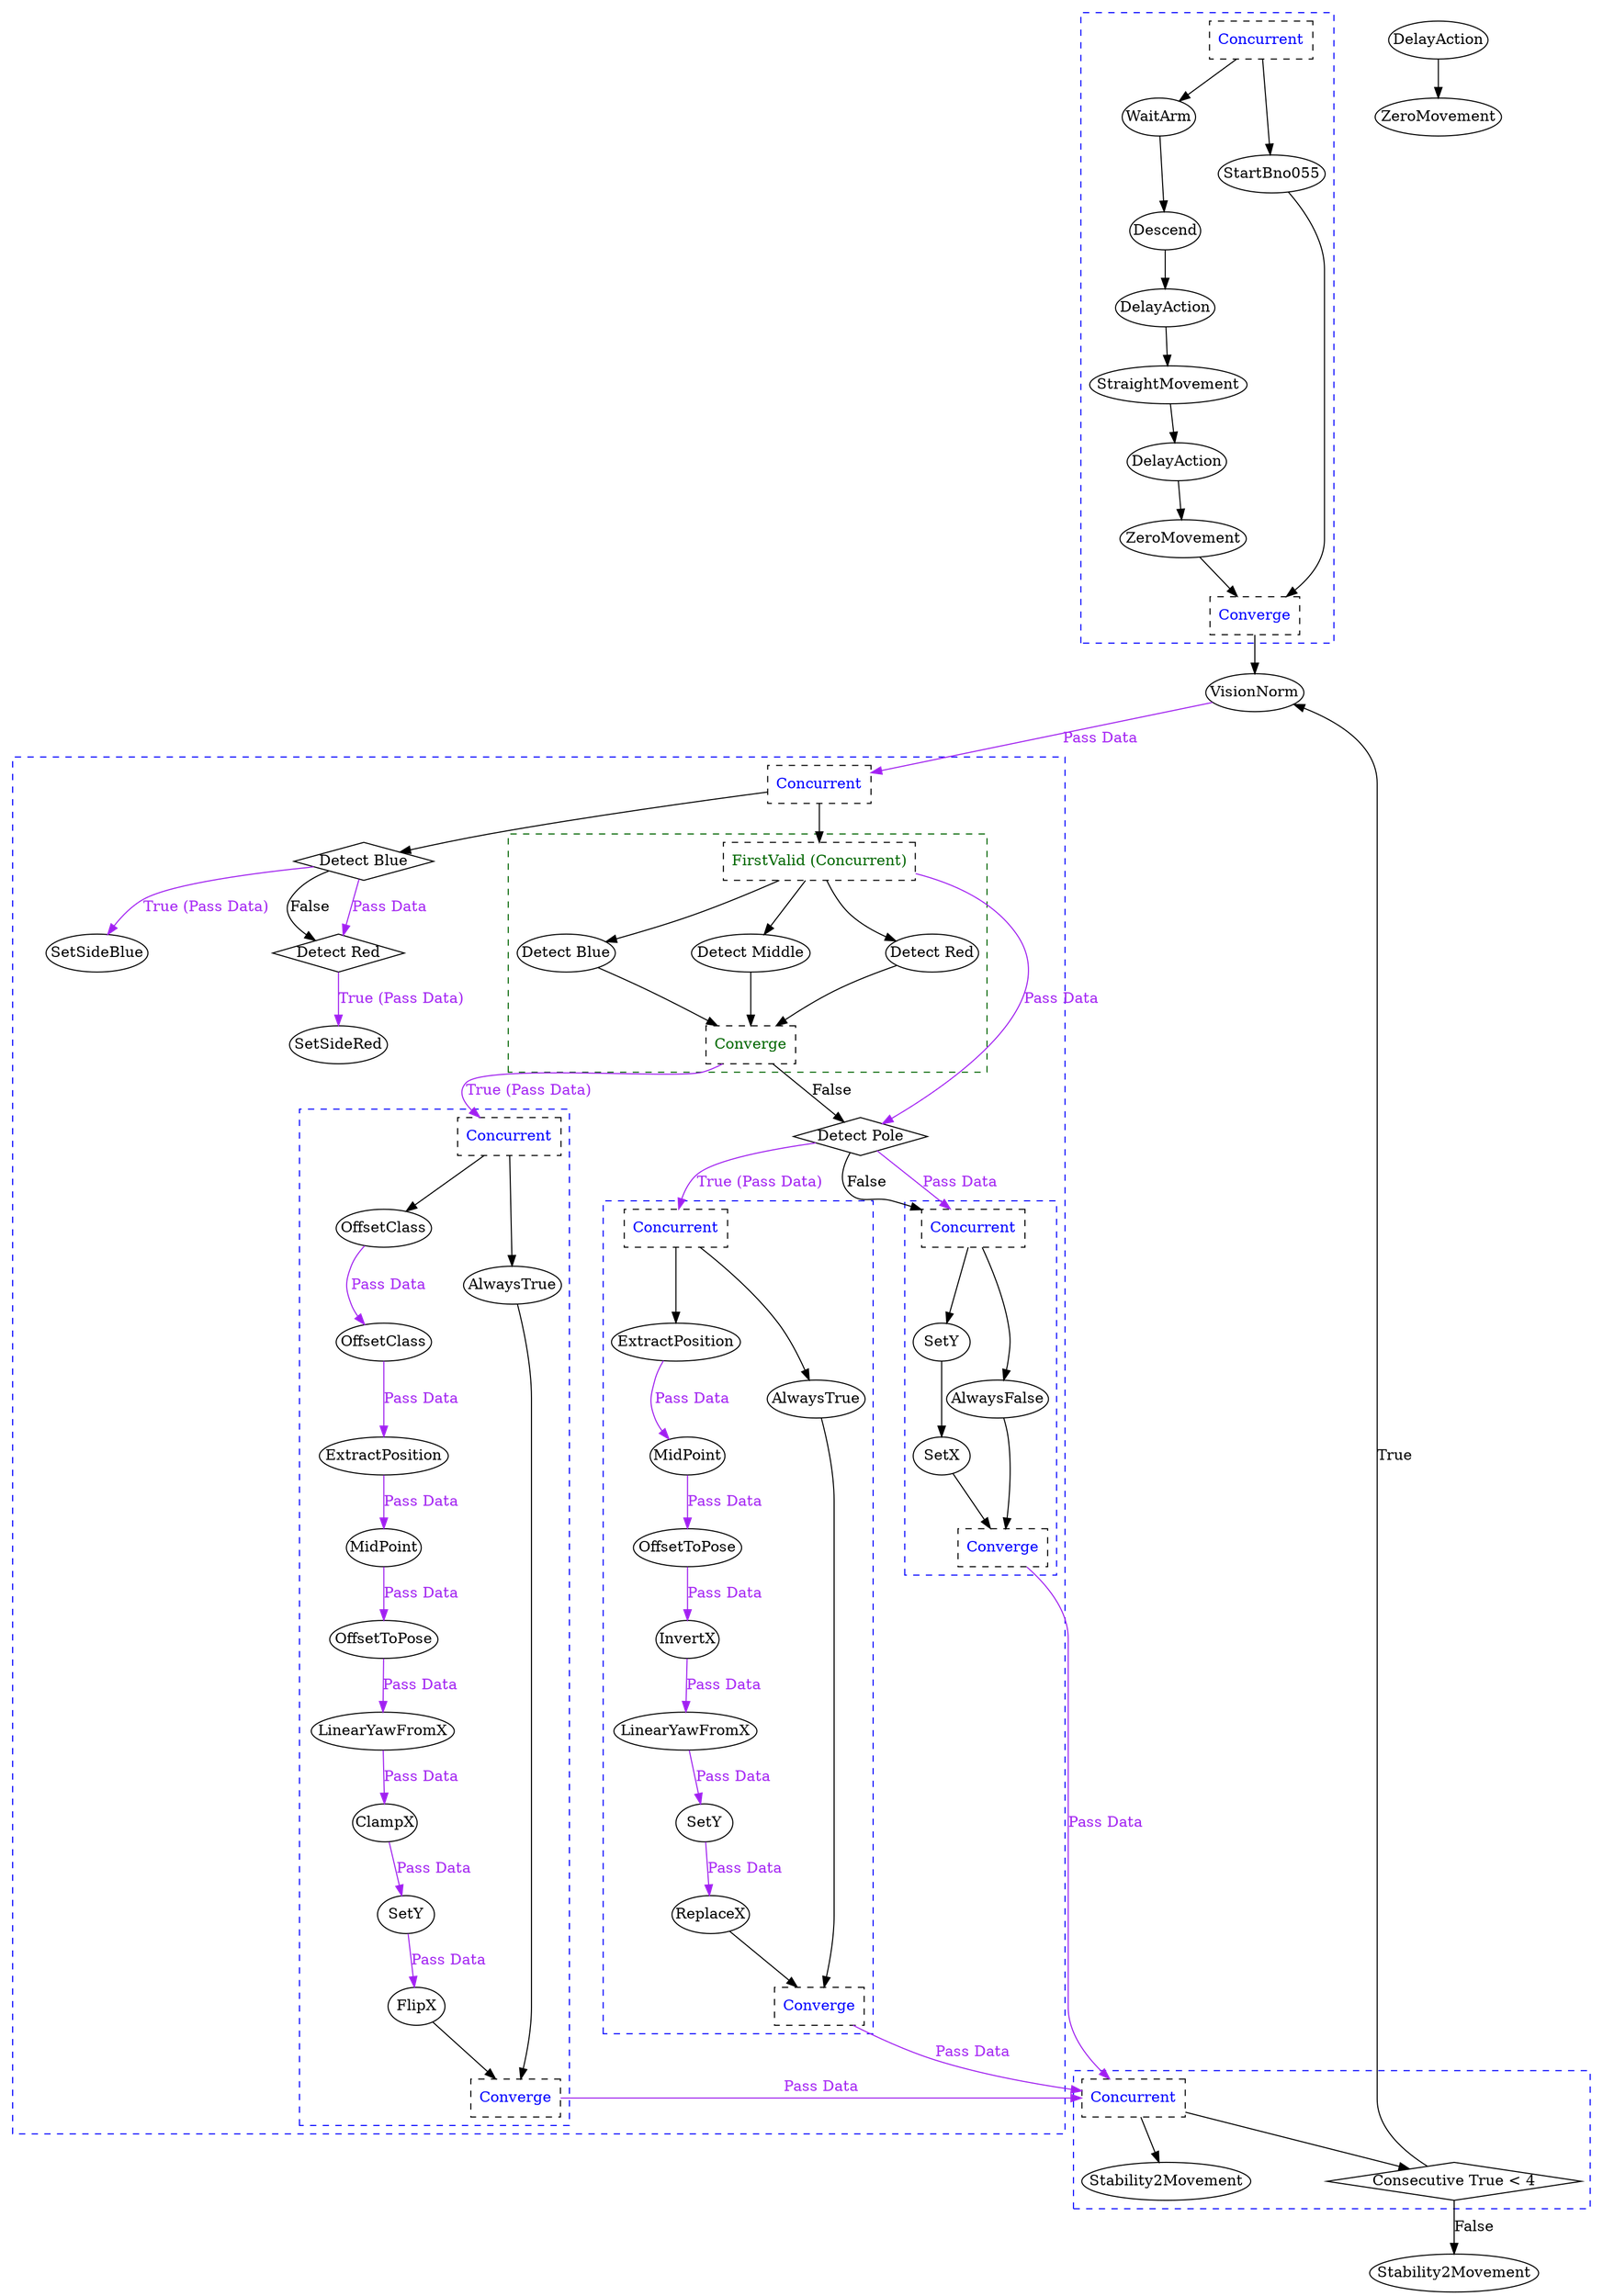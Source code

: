 digraph G {
	splines = true;
	nodesep = 1.0;
	bgcolor = "none"
	"7b9177b8-5e49-4d32-8d58-313fb834390e" [shape = diamond];
	subgraph "cluster_d155224f-59ad-4ea6-893e-96ee5c44e3c3" {
		style = dashed;
		color = blue;
		"553acef9-6d1b-46d3-8a46-19278a5ec963" -> "5ac3108c-b90f-403e-9e1f-50fcb4e10e7b" ;
		"88933cb6-68a2-4592-a35d-54e7bb226e62" -> "27432801-209a-4420-87f7-6362ca5120b9" ;
		"27432801-209a-4420-87f7-6362ca5120b9" -> "674b8de1-aae1-49f2-ab86-00ec35fe9eac" ;
		"5ac3108c-b90f-403e-9e1f-50fcb4e10e7b" -> "88933cb6-68a2-4592-a35d-54e7bb226e62" ;
		"196e3e5d-76f0-4c85-a42f-c07c7c2d5334" -> "553acef9-6d1b-46d3-8a46-19278a5ec963" ;
		"042e1804-abc7-4d4a-843a-adaf55e725d7" -> "196e3e5d-76f0-4c85-a42f-c07c7c2d5334";
		"042e1804-abc7-4d4a-843a-adaf55e725d7" -> "28c36197-a3e1-4fd6-93d3-a46989dd2ab9";
		"674b8de1-aae1-49f2-ab86-00ec35fe9eac" -> "c5406a93-b36a-4edd-a6a8-aaff13f8ce7b";
		"28c36197-a3e1-4fd6-93d3-a46989dd2ab9" -> "c5406a93-b36a-4edd-a6a8-aaff13f8ce7b";
		"042e1804-abc7-4d4a-843a-adaf55e725d7" [label = "Concurrent", shape = box, fontcolor = blue, style = dashed];
		"196e3e5d-76f0-4c85-a42f-c07c7c2d5334" [label = "WaitArm", margin = 0];
		"553acef9-6d1b-46d3-8a46-19278a5ec963" [label = "Descend", margin = 0];
		"5ac3108c-b90f-403e-9e1f-50fcb4e10e7b" [label = "DelayAction", margin = 0];
		"88933cb6-68a2-4592-a35d-54e7bb226e62" [label = "StraightMovement", margin = 0];
		"27432801-209a-4420-87f7-6362ca5120b9" [label = "DelayAction", margin = 0];
		"674b8de1-aae1-49f2-ab86-00ec35fe9eac" [label = "ZeroMovement", margin = 0];
		"28c36197-a3e1-4fd6-93d3-a46989dd2ab9" [label = "StartBno055", margin = 0];
		"c5406a93-b36a-4edd-a6a8-aaff13f8ce7b" [label = "Converge", shape = box, fontcolor = blue, style = dashed];
	}
	
	subgraph "cluster_a8690ca9-a4a4-4faa-8a32-083234883a01" {
		style = dashed;
		color = blue;
		"c5afba8f-9b50-4d7e-bbf1-af8a482fce8d" [shape = diamond];
		"d33b58e6-2c86-4164-94da-463e6bb098b7" [shape = diamond];
		"a2a6a4a9-ca38-4916-8473-e05229163e5c" [shape = diamond];
		"eff7e4c0-1095-4c49-9c99-62d6863bcabe" [shape = diamond];
		subgraph "cluster_0900bd09-9058-4bb8-a8f9-1900e4290555" {
			style = dashed;
			color = blue;
			"83d7cff0-fa18-4b0d-bd47-8daef05f7688" -> "f683b6bf-2edd-4f96-ab27-4091a28c2c90" [color = purple, fontcolor = purple, label = "Pass Data"];
			"42f09620-621d-4588-af8c-bea3220aab04" -> "83d7cff0-fa18-4b0d-bd47-8daef05f7688" [color = purple, fontcolor = purple, label = "Pass Data"];
			"25ce8cc6-b61a-4d30-b6fc-7d7537a1f466" -> "42f09620-621d-4588-af8c-bea3220aab04" [color = purple, fontcolor = purple, label = "Pass Data"];
			"5702e9e5-ea76-4a9e-9262-adcd4c59a2eb" -> "25ce8cc6-b61a-4d30-b6fc-7d7537a1f466" [color = purple, fontcolor = purple, label = "Pass Data"];
			"19295adb-b311-4b42-8363-81aa0e34a59c" -> "5702e9e5-ea76-4a9e-9262-adcd4c59a2eb" [color = purple, fontcolor = purple, label = "Pass Data"];
			"0362d22b-dcc9-493e-86ff-2a09ae81e4df" -> "19295adb-b311-4b42-8363-81aa0e34a59c" [color = purple, fontcolor = purple, label = "Pass Data"];
			"8678c59b-0d90-4c2d-81da-36dc81464f2a" -> "0362d22b-dcc9-493e-86ff-2a09ae81e4df" [color = purple, fontcolor = purple, label = "Pass Data"];
			"d619481e-4efc-435a-8364-f5d3322d270f" -> "8678c59b-0d90-4c2d-81da-36dc81464f2a" [color = purple, fontcolor = purple, label = "Pass Data"];
			"22c577c1-3c8d-4d70-8802-500271e9ba5e" -> "d619481e-4efc-435a-8364-f5d3322d270f";
			"22c577c1-3c8d-4d70-8802-500271e9ba5e" -> "b086a4ea-4d49-4223-823e-90206d20a5b3";
			"f683b6bf-2edd-4f96-ab27-4091a28c2c90" -> "37a8d09d-d9ef-4c2b-a893-5e39cb1ac8fe";
			"b086a4ea-4d49-4223-823e-90206d20a5b3" -> "37a8d09d-d9ef-4c2b-a893-5e39cb1ac8fe";
			"22c577c1-3c8d-4d70-8802-500271e9ba5e" [label = "Concurrent", shape = box, fontcolor = blue, style = dashed];
			"d619481e-4efc-435a-8364-f5d3322d270f" [label = "OffsetClass", margin = 0];
			"8678c59b-0d90-4c2d-81da-36dc81464f2a" [label = "OffsetClass", margin = 0];
			"0362d22b-dcc9-493e-86ff-2a09ae81e4df" [label = "ExtractPosition", margin = 0];
			"19295adb-b311-4b42-8363-81aa0e34a59c" [label = "MidPoint", margin = 0];
			"5702e9e5-ea76-4a9e-9262-adcd4c59a2eb" [label = "OffsetToPose", margin = 0];
			"25ce8cc6-b61a-4d30-b6fc-7d7537a1f466" [label = "LinearYawFromX", margin = 0];
			"42f09620-621d-4588-af8c-bea3220aab04" [label = "ClampX", margin = 0];
			"83d7cff0-fa18-4b0d-bd47-8daef05f7688" [label = "SetY", margin = 0];
			"f683b6bf-2edd-4f96-ab27-4091a28c2c90" [label = "FlipX", margin = 0];
			"b086a4ea-4d49-4223-823e-90206d20a5b3" [label = "AlwaysTrue", margin = 0];
			"37a8d09d-d9ef-4c2b-a893-5e39cb1ac8fe" [label = "Converge", shape = box, fontcolor = blue, style = dashed];
		}
		
		subgraph "cluster_761ff9b2-beeb-4d28-adfa-97a837756f9d" {
			style = dashed;
			color = blue;
			"2b7716cc-a79a-48e4-b8fe-6290ff06a41f" -> "df7b8146-bbdf-4421-a7bd-b6d64b6774d0" [color = purple, fontcolor = purple, label = "Pass Data"];
			"c67d8df6-c939-49c5-8b67-ed3fed021bec" -> "2b7716cc-a79a-48e4-b8fe-6290ff06a41f" [color = purple, fontcolor = purple, label = "Pass Data"];
			"d3380de8-c676-438a-be23-b9cf9d97f0e9" -> "c67d8df6-c939-49c5-8b67-ed3fed021bec" [color = purple, fontcolor = purple, label = "Pass Data"];
			"f1c4c537-e63a-4e9b-920e-ff4face0f240" -> "d3380de8-c676-438a-be23-b9cf9d97f0e9" [color = purple, fontcolor = purple, label = "Pass Data"];
			"5bba8848-911f-4149-9b58-80ba12f00313" -> "f1c4c537-e63a-4e9b-920e-ff4face0f240" [color = purple, fontcolor = purple, label = "Pass Data"];
			"2a9fb6b8-20d8-476d-b180-70c5b750df58" -> "5bba8848-911f-4149-9b58-80ba12f00313" [color = purple, fontcolor = purple, label = "Pass Data"];
			"6c126ee0-dfee-4cd2-8ea6-de320a950576" -> "2a9fb6b8-20d8-476d-b180-70c5b750df58";
			"6c126ee0-dfee-4cd2-8ea6-de320a950576" -> "5fca0647-34e1-429d-b9a8-e475d17c8f7c";
			"df7b8146-bbdf-4421-a7bd-b6d64b6774d0" -> "c5211fc2-ec19-41f1-9cff-90c4594d4151";
			"5fca0647-34e1-429d-b9a8-e475d17c8f7c" -> "c5211fc2-ec19-41f1-9cff-90c4594d4151";
			"6c126ee0-dfee-4cd2-8ea6-de320a950576" [label = "Concurrent", shape = box, fontcolor = blue, style = dashed];
			"2a9fb6b8-20d8-476d-b180-70c5b750df58" [label = "ExtractPosition", margin = 0];
			"5bba8848-911f-4149-9b58-80ba12f00313" [label = "MidPoint", margin = 0];
			"f1c4c537-e63a-4e9b-920e-ff4face0f240" [label = "OffsetToPose", margin = 0];
			"d3380de8-c676-438a-be23-b9cf9d97f0e9" [label = "InvertX", margin = 0];
			"c67d8df6-c939-49c5-8b67-ed3fed021bec" [label = "LinearYawFromX", margin = 0];
			"2b7716cc-a79a-48e4-b8fe-6290ff06a41f" [label = "SetY", margin = 0];
			"df7b8146-bbdf-4421-a7bd-b6d64b6774d0" [label = "ReplaceX", margin = 0];
			"5fca0647-34e1-429d-b9a8-e475d17c8f7c" [label = "AlwaysTrue", margin = 0];
			"c5211fc2-ec19-41f1-9cff-90c4594d4151" [label = "Converge", shape = box, fontcolor = blue, style = dashed];
		}
		
		subgraph "cluster_4f648779-17fd-4ee2-bf8b-8eac08adb65d" {
			style = dashed;
			color = blue;
			"49ab31ca-6194-4306-a40a-69e7026303cb" -> "dcf84842-d641-4722-b90e-cb1ade7b3f9a" ;
			"04024986-6fd2-4c44-8a54-b558cedaa40d" -> "49ab31ca-6194-4306-a40a-69e7026303cb";
			"04024986-6fd2-4c44-8a54-b558cedaa40d" -> "863d0caf-82e3-4ac5-98fa-70c0e43d8751";
			"dcf84842-d641-4722-b90e-cb1ade7b3f9a" -> "8495f98e-da8a-48bc-a14d-002de14325e4";
			"863d0caf-82e3-4ac5-98fa-70c0e43d8751" -> "8495f98e-da8a-48bc-a14d-002de14325e4";
			"04024986-6fd2-4c44-8a54-b558cedaa40d" [label = "Concurrent", shape = box, fontcolor = blue, style = dashed];
			"49ab31ca-6194-4306-a40a-69e7026303cb" [label = "SetY", margin = 0];
			"dcf84842-d641-4722-b90e-cb1ade7b3f9a" [label = "SetX", margin = 0];
			"863d0caf-82e3-4ac5-98fa-70c0e43d8751" [label = "AlwaysFalse", margin = 0];
			"8495f98e-da8a-48bc-a14d-002de14325e4" [label = "Converge", shape = box, fontcolor = blue, style = dashed];
		}
		
		subgraph "cluster_8f1802d9-a2d0-4335-ae1d-415b7f46ccc6" {
			style = dashed;
			color = darkgreen;
			"85c5adce-0f8a-4831-9f0b-e32d3d9e40ca" -> "c001ebd8-24d4-47b1-8222-25a18caffb27";
			"85c5adce-0f8a-4831-9f0b-e32d3d9e40ca" -> "e17d5ecc-5cfa-4aef-87a9-379e82209e5e";
			"85c5adce-0f8a-4831-9f0b-e32d3d9e40ca" -> "2a360262-a271-4deb-9ee5-993461c6ac9f";
			"c001ebd8-24d4-47b1-8222-25a18caffb27" -> "eff7e4c0-1095-4c49-9c99-62d6863bcabe";
			"e17d5ecc-5cfa-4aef-87a9-379e82209e5e" -> "eff7e4c0-1095-4c49-9c99-62d6863bcabe";
			"2a360262-a271-4deb-9ee5-993461c6ac9f" -> "eff7e4c0-1095-4c49-9c99-62d6863bcabe";
			"85c5adce-0f8a-4831-9f0b-e32d3d9e40ca" [label = "FirstValid (Concurrent)", shape = box, fontcolor = darkgreen, style = dashed];
			"c001ebd8-24d4-47b1-8222-25a18caffb27" [label = "Detect Blue", margin = 0];
			"e17d5ecc-5cfa-4aef-87a9-379e82209e5e" [label = "Detect Middle", margin = 0];
			"2a360262-a271-4deb-9ee5-993461c6ac9f" [label = "Detect Red", margin = 0];
			"eff7e4c0-1095-4c49-9c99-62d6863bcabe" [label = "Converge", shape = box, fontcolor = darkgreen, style = dashed];
		}
		
		"c5afba8f-9b50-4d7e-bbf1-af8a482fce8d" -> "566befe2-1610-4ab0-a98d-5cb34340a40a" [color = purple, fontcolor = purple, label = "True (Pass Data)"];
		"d33b58e6-2c86-4164-94da-463e6bb098b7" -> "2e5b3217-c8fe-4ebd-a31a-c7849764e151" [color = purple, fontcolor = purple, label = "True (Pass Data)"];
		"d33b58e6-2c86-4164-94da-463e6bb098b7" -> "c5afba8f-9b50-4d7e-bbf1-af8a482fce8d" [label = "False"];
		"d33b58e6-2c86-4164-94da-463e6bb098b7" -> "c5afba8f-9b50-4d7e-bbf1-af8a482fce8d" [color = purple, fontcolor = purple, label = "Pass Data"];
		"a2a6a4a9-ca38-4916-8473-e05229163e5c" -> "6c126ee0-dfee-4cd2-8ea6-de320a950576" [color = purple, fontcolor = purple, label = "True (Pass Data)"];
		"a2a6a4a9-ca38-4916-8473-e05229163e5c" -> "04024986-6fd2-4c44-8a54-b558cedaa40d" [label = "False"];
		"a2a6a4a9-ca38-4916-8473-e05229163e5c" -> "04024986-6fd2-4c44-8a54-b558cedaa40d" [color = purple, fontcolor = purple, label = "Pass Data"];
		"eff7e4c0-1095-4c49-9c99-62d6863bcabe" -> "22c577c1-3c8d-4d70-8802-500271e9ba5e" [color = purple, fontcolor = purple, label = "True (Pass Data)"];
		"eff7e4c0-1095-4c49-9c99-62d6863bcabe" -> "a2a6a4a9-ca38-4916-8473-e05229163e5c" [label = "False"];
		"85c5adce-0f8a-4831-9f0b-e32d3d9e40ca" -> "a2a6a4a9-ca38-4916-8473-e05229163e5c" [color = purple, fontcolor = purple, label = "Pass Data"];
		"073f39f3-a662-48d5-bc06-425d0e810838" -> "d33b58e6-2c86-4164-94da-463e6bb098b7";
		"073f39f3-a662-48d5-bc06-425d0e810838" -> "85c5adce-0f8a-4831-9f0b-e32d3d9e40ca";
		"073f39f3-a662-48d5-bc06-425d0e810838" [label = "Concurrent", shape = box, fontcolor = blue, style = dashed];
		"2e5b3217-c8fe-4ebd-a31a-c7849764e151" [label = "SetSideBlue", margin = 0];
		"566befe2-1610-4ab0-a98d-5cb34340a40a" [label = "SetSideRed", margin = 0];
		"c5afba8f-9b50-4d7e-bbf1-af8a482fce8d" [label = "Detect Red", margin = 0];
		"d33b58e6-2c86-4164-94da-463e6bb098b7" [label = "Detect Blue", margin = 0];
		"a2a6a4a9-ca38-4916-8473-e05229163e5c" [label = "Detect Pole", margin = 0];
	}
	
	subgraph "cluster_4d5c9655-011f-475f-acb2-c2afbd35a72d" {
		style = dashed;
		color = blue;
		"6e123a1c-9ee8-4d2b-9801-62d7a090c28b" -> "43db7028-b053-43f2-bdc8-1fee0defcab7";
		"6e123a1c-9ee8-4d2b-9801-62d7a090c28b" -> "7b9177b8-5e49-4d32-8d58-313fb834390e";
		"6e123a1c-9ee8-4d2b-9801-62d7a090c28b" [label = "Concurrent", shape = box, fontcolor = blue, style = dashed];
		"43db7028-b053-43f2-bdc8-1fee0defcab7" [label = "Stability2Movement", margin = 0];
		"7b9177b8-5e49-4d32-8d58-313fb834390e" [label = "Consecutive True < 4", margin = 0];
	}
	
	"37a8d09d-d9ef-4c2b-a893-5e39cb1ac8fe" -> "6e123a1c-9ee8-4d2b-9801-62d7a090c28b" [color = purple, fontcolor = purple, label = "Pass Data"];
	"c5211fc2-ec19-41f1-9cff-90c4594d4151" -> "6e123a1c-9ee8-4d2b-9801-62d7a090c28b" [color = purple, fontcolor = purple, label = "Pass Data"];
	"8495f98e-da8a-48bc-a14d-002de14325e4" -> "6e123a1c-9ee8-4d2b-9801-62d7a090c28b" [color = purple, fontcolor = purple, label = "Pass Data"];
	"58855f61-8c2f-4123-8505-8a25742f5651" -> "073f39f3-a662-48d5-bc06-425d0e810838" [color = purple, fontcolor = purple, label = "Pass Data"];
	"7b9177b8-5e49-4d32-8d58-313fb834390e" -> "58855f61-8c2f-4123-8505-8a25742f5651" [label = "True"];
	"6251ecea-eb98-4ece-aeb0-706454532702" -> "2bd87e9b-d012-4149-8aa6-dcee32fc9ce4" ;
	"7b9177b8-5e49-4d32-8d58-313fb834390e" -> "b7359b3c-8f8c-4a79-9670-3919fbba63c0" [label = "False"];
	"c5406a93-b36a-4edd-a6a8-aaff13f8ce7b" -> "58855f61-8c2f-4123-8505-8a25742f5651" ;
	"58855f61-8c2f-4123-8505-8a25742f5651" [label = "VisionNorm", margin = 0];
	"b7359b3c-8f8c-4a79-9670-3919fbba63c0" [label = "Stability2Movement", margin = 0];
	"6251ecea-eb98-4ece-aeb0-706454532702" [label = "DelayAction", margin = 0];
	"2bd87e9b-d012-4149-8aa6-dcee32fc9ce4" [label = "ZeroMovement", margin = 0];
}
